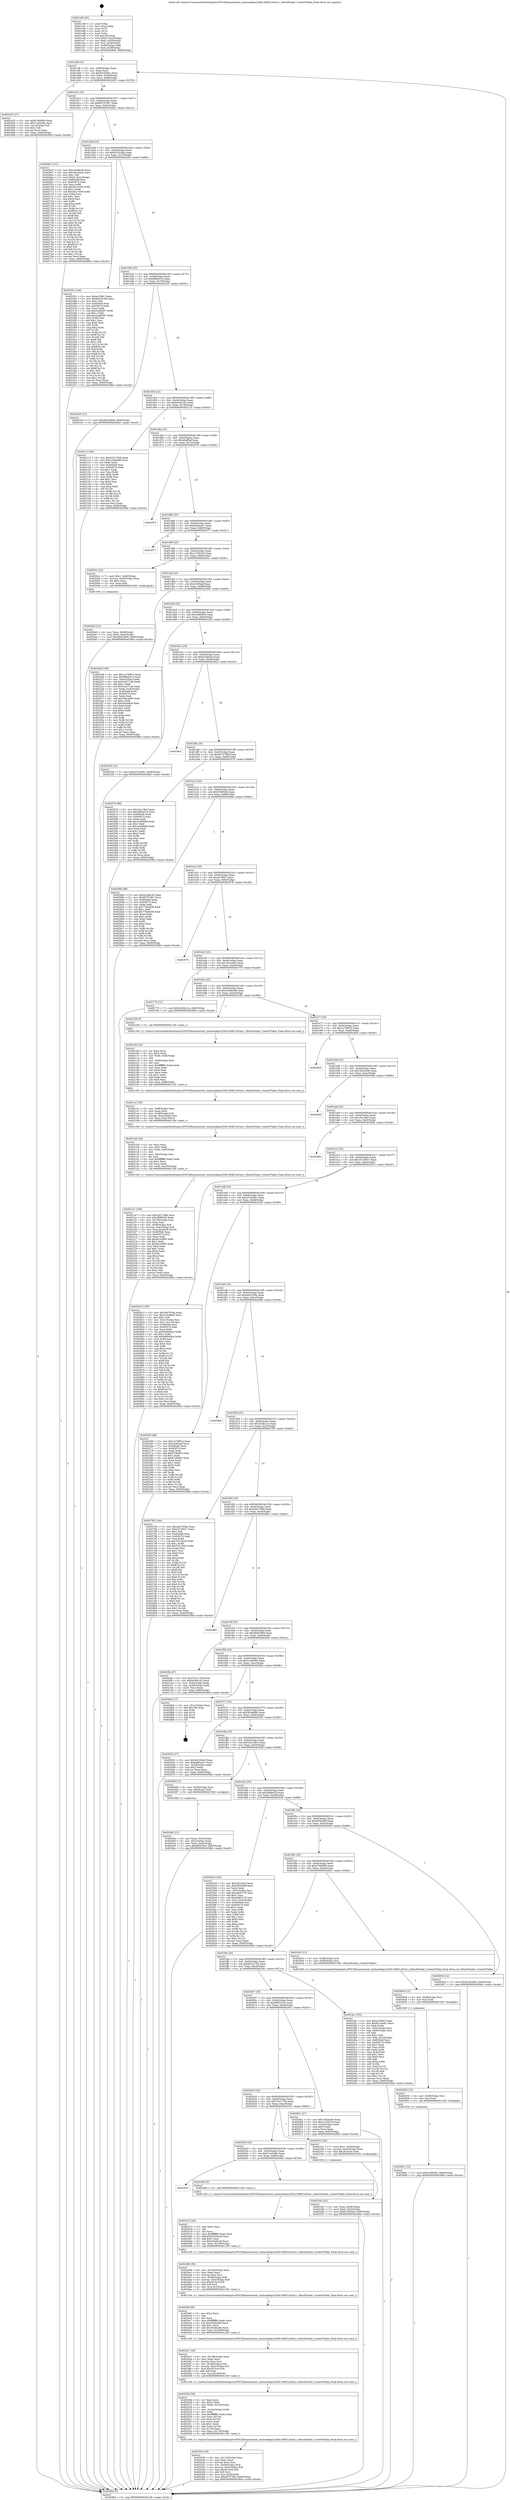 digraph "0x401cd0" {
  label = "0x401cd0 (/mnt/c/Users/mathe/Desktop/tcc/POCII/binaries/extr_hashcatdepsLZMA-SDKCLzFind.c_MatchFinder_CreateVTable_Final-ollvm.out::main(0))"
  labelloc = "t"
  node[shape=record]

  Entry [label="",width=0.3,height=0.3,shape=circle,fillcolor=black,style=filled]
  "0x401cfb" [label="{
     0x401cfb [23]\l
     | [instrs]\l
     &nbsp;&nbsp;0x401cfb \<+3\>: mov -0x60(%rbp),%eax\l
     &nbsp;&nbsp;0x401cfe \<+2\>: mov %eax,%ecx\l
     &nbsp;&nbsp;0x401d00 \<+6\>: sub $0x82c30ab1,%ecx\l
     &nbsp;&nbsp;0x401d06 \<+3\>: mov %eax,-0x64(%rbp)\l
     &nbsp;&nbsp;0x401d09 \<+3\>: mov %ecx,-0x68(%rbp)\l
     &nbsp;&nbsp;0x401d0c \<+6\>: je 0000000000402453 \<main+0x783\>\l
  }"]
  "0x402453" [label="{
     0x402453 [27]\l
     | [instrs]\l
     &nbsp;&nbsp;0x402453 \<+5\>: mov $0x67b0f909,%eax\l
     &nbsp;&nbsp;0x402458 \<+5\>: mov $0x7cceb3bb,%ecx\l
     &nbsp;&nbsp;0x40245d \<+3\>: mov -0x1d(%rbp),%dl\l
     &nbsp;&nbsp;0x402460 \<+3\>: test $0x1,%dl\l
     &nbsp;&nbsp;0x402463 \<+3\>: cmovne %ecx,%eax\l
     &nbsp;&nbsp;0x402466 \<+3\>: mov %eax,-0x60(%rbp)\l
     &nbsp;&nbsp;0x402469 \<+5\>: jmp 00000000004029bd \<main+0xced\>\l
  }"]
  "0x401d12" [label="{
     0x401d12 [22]\l
     | [instrs]\l
     &nbsp;&nbsp;0x401d12 \<+5\>: jmp 0000000000401d17 \<main+0x47\>\l
     &nbsp;&nbsp;0x401d17 \<+3\>: mov -0x64(%rbp),%eax\l
     &nbsp;&nbsp;0x401d1a \<+5\>: sub $0x90797db7,%eax\l
     &nbsp;&nbsp;0x401d1f \<+3\>: mov %eax,-0x6c(%rbp)\l
     &nbsp;&nbsp;0x401d22 \<+6\>: je 00000000004026e2 \<main+0xa12\>\l
  }"]
  Exit [label="",width=0.3,height=0.3,shape=circle,fillcolor=black,style=filled,peripheries=2]
  "0x4026e2" [label="{
     0x4026e2 [151]\l
     | [instrs]\l
     &nbsp;&nbsp;0x4026e2 \<+5\>: mov $0xe2cd8c3e,%eax\l
     &nbsp;&nbsp;0x4026e7 \<+5\>: mov $0x18a1da3c,%ecx\l
     &nbsp;&nbsp;0x4026ec \<+2\>: mov $0x1,%dl\l
     &nbsp;&nbsp;0x4026ee \<+7\>: movl $0x0,-0x2c(%rbp)\l
     &nbsp;&nbsp;0x4026f5 \<+7\>: mov 0x4050a8,%esi\l
     &nbsp;&nbsp;0x4026fc \<+7\>: mov 0x405074,%edi\l
     &nbsp;&nbsp;0x402703 \<+3\>: mov %esi,%r8d\l
     &nbsp;&nbsp;0x402706 \<+7\>: add $0x35cc7e59,%r8d\l
     &nbsp;&nbsp;0x40270d \<+4\>: sub $0x1,%r8d\l
     &nbsp;&nbsp;0x402711 \<+7\>: sub $0x35cc7e59,%r8d\l
     &nbsp;&nbsp;0x402718 \<+4\>: imul %r8d,%esi\l
     &nbsp;&nbsp;0x40271c \<+3\>: and $0x1,%esi\l
     &nbsp;&nbsp;0x40271f \<+3\>: cmp $0x0,%esi\l
     &nbsp;&nbsp;0x402722 \<+4\>: sete %r9b\l
     &nbsp;&nbsp;0x402726 \<+3\>: cmp $0xa,%edi\l
     &nbsp;&nbsp;0x402729 \<+4\>: setl %r10b\l
     &nbsp;&nbsp;0x40272d \<+3\>: mov %r9b,%r11b\l
     &nbsp;&nbsp;0x402730 \<+4\>: xor $0xff,%r11b\l
     &nbsp;&nbsp;0x402734 \<+3\>: mov %r10b,%bl\l
     &nbsp;&nbsp;0x402737 \<+3\>: xor $0xff,%bl\l
     &nbsp;&nbsp;0x40273a \<+3\>: xor $0x0,%dl\l
     &nbsp;&nbsp;0x40273d \<+3\>: mov %r11b,%r14b\l
     &nbsp;&nbsp;0x402740 \<+4\>: and $0x0,%r14b\l
     &nbsp;&nbsp;0x402744 \<+3\>: and %dl,%r9b\l
     &nbsp;&nbsp;0x402747 \<+3\>: mov %bl,%r15b\l
     &nbsp;&nbsp;0x40274a \<+4\>: and $0x0,%r15b\l
     &nbsp;&nbsp;0x40274e \<+3\>: and %dl,%r10b\l
     &nbsp;&nbsp;0x402751 \<+3\>: or %r9b,%r14b\l
     &nbsp;&nbsp;0x402754 \<+3\>: or %r10b,%r15b\l
     &nbsp;&nbsp;0x402757 \<+3\>: xor %r15b,%r14b\l
     &nbsp;&nbsp;0x40275a \<+3\>: or %bl,%r11b\l
     &nbsp;&nbsp;0x40275d \<+4\>: xor $0xff,%r11b\l
     &nbsp;&nbsp;0x402761 \<+3\>: or $0x0,%dl\l
     &nbsp;&nbsp;0x402764 \<+3\>: and %dl,%r11b\l
     &nbsp;&nbsp;0x402767 \<+3\>: or %r11b,%r14b\l
     &nbsp;&nbsp;0x40276a \<+4\>: test $0x1,%r14b\l
     &nbsp;&nbsp;0x40276e \<+3\>: cmovne %ecx,%eax\l
     &nbsp;&nbsp;0x402771 \<+3\>: mov %eax,-0x60(%rbp)\l
     &nbsp;&nbsp;0x402774 \<+5\>: jmp 00000000004029bd \<main+0xced\>\l
  }"]
  "0x401d28" [label="{
     0x401d28 [22]\l
     | [instrs]\l
     &nbsp;&nbsp;0x401d28 \<+5\>: jmp 0000000000401d2d \<main+0x5d\>\l
     &nbsp;&nbsp;0x401d2d \<+3\>: mov -0x64(%rbp),%eax\l
     &nbsp;&nbsp;0x401d30 \<+5\>: sub $0x915f19d4,%eax\l
     &nbsp;&nbsp;0x401d35 \<+3\>: mov %eax,-0x70(%rbp)\l
     &nbsp;&nbsp;0x401d38 \<+6\>: je 000000000040235c \<main+0x68c\>\l
  }"]
  "0x402661" [label="{
     0x402661 [12]\l
     | [instrs]\l
     &nbsp;&nbsp;0x402661 \<+7\>: movl $0xf106926c,-0x60(%rbp)\l
     &nbsp;&nbsp;0x402668 \<+5\>: jmp 00000000004029bd \<main+0xced\>\l
  }"]
  "0x40235c" [label="{
     0x40235c [144]\l
     | [instrs]\l
     &nbsp;&nbsp;0x40235c \<+5\>: mov $0xaa76bf1,%eax\l
     &nbsp;&nbsp;0x402361 \<+5\>: mov $0x6a51b7b9,%ecx\l
     &nbsp;&nbsp;0x402366 \<+2\>: mov $0x1,%dl\l
     &nbsp;&nbsp;0x402368 \<+7\>: mov 0x4050a8,%esi\l
     &nbsp;&nbsp;0x40236f \<+7\>: mov 0x405074,%edi\l
     &nbsp;&nbsp;0x402376 \<+3\>: mov %esi,%r8d\l
     &nbsp;&nbsp;0x402379 \<+7\>: sub $0x32a845f7,%r8d\l
     &nbsp;&nbsp;0x402380 \<+4\>: sub $0x1,%r8d\l
     &nbsp;&nbsp;0x402384 \<+7\>: add $0x32a845f7,%r8d\l
     &nbsp;&nbsp;0x40238b \<+4\>: imul %r8d,%esi\l
     &nbsp;&nbsp;0x40238f \<+3\>: and $0x1,%esi\l
     &nbsp;&nbsp;0x402392 \<+3\>: cmp $0x0,%esi\l
     &nbsp;&nbsp;0x402395 \<+4\>: sete %r9b\l
     &nbsp;&nbsp;0x402399 \<+3\>: cmp $0xa,%edi\l
     &nbsp;&nbsp;0x40239c \<+4\>: setl %r10b\l
     &nbsp;&nbsp;0x4023a0 \<+3\>: mov %r9b,%r11b\l
     &nbsp;&nbsp;0x4023a3 \<+4\>: xor $0xff,%r11b\l
     &nbsp;&nbsp;0x4023a7 \<+3\>: mov %r10b,%bl\l
     &nbsp;&nbsp;0x4023aa \<+3\>: xor $0xff,%bl\l
     &nbsp;&nbsp;0x4023ad \<+3\>: xor $0x1,%dl\l
     &nbsp;&nbsp;0x4023b0 \<+3\>: mov %r11b,%r14b\l
     &nbsp;&nbsp;0x4023b3 \<+4\>: and $0xff,%r14b\l
     &nbsp;&nbsp;0x4023b7 \<+3\>: and %dl,%r9b\l
     &nbsp;&nbsp;0x4023ba \<+3\>: mov %bl,%r15b\l
     &nbsp;&nbsp;0x4023bd \<+4\>: and $0xff,%r15b\l
     &nbsp;&nbsp;0x4023c1 \<+3\>: and %dl,%r10b\l
     &nbsp;&nbsp;0x4023c4 \<+3\>: or %r9b,%r14b\l
     &nbsp;&nbsp;0x4023c7 \<+3\>: or %r10b,%r15b\l
     &nbsp;&nbsp;0x4023ca \<+3\>: xor %r15b,%r14b\l
     &nbsp;&nbsp;0x4023cd \<+3\>: or %bl,%r11b\l
     &nbsp;&nbsp;0x4023d0 \<+4\>: xor $0xff,%r11b\l
     &nbsp;&nbsp;0x4023d4 \<+3\>: or $0x1,%dl\l
     &nbsp;&nbsp;0x4023d7 \<+3\>: and %dl,%r11b\l
     &nbsp;&nbsp;0x4023da \<+3\>: or %r11b,%r14b\l
     &nbsp;&nbsp;0x4023dd \<+4\>: test $0x1,%r14b\l
     &nbsp;&nbsp;0x4023e1 \<+3\>: cmovne %ecx,%eax\l
     &nbsp;&nbsp;0x4023e4 \<+3\>: mov %eax,-0x60(%rbp)\l
     &nbsp;&nbsp;0x4023e7 \<+5\>: jmp 00000000004029bd \<main+0xced\>\l
  }"]
  "0x401d3e" [label="{
     0x401d3e [22]\l
     | [instrs]\l
     &nbsp;&nbsp;0x401d3e \<+5\>: jmp 0000000000401d43 \<main+0x73\>\l
     &nbsp;&nbsp;0x401d43 \<+3\>: mov -0x64(%rbp),%eax\l
     &nbsp;&nbsp;0x401d46 \<+5\>: sub $0x9f9de514,%eax\l
     &nbsp;&nbsp;0x401d4b \<+3\>: mov %eax,-0x74(%rbp)\l
     &nbsp;&nbsp;0x401d4e \<+6\>: je 0000000000402325 \<main+0x655\>\l
  }"]
  "0x402655" [label="{
     0x402655 [12]\l
     | [instrs]\l
     &nbsp;&nbsp;0x402655 \<+4\>: mov -0x58(%rbp),%rsi\l
     &nbsp;&nbsp;0x402659 \<+3\>: mov %rsi,%rdi\l
     &nbsp;&nbsp;0x40265c \<+5\>: call 0000000000401030 \<free@plt\>\l
     | [calls]\l
     &nbsp;&nbsp;0x401030 \{1\} (unknown)\l
  }"]
  "0x402325" [label="{
     0x402325 [12]\l
     | [instrs]\l
     &nbsp;&nbsp;0x402325 \<+7\>: movl $0x48d53906,-0x60(%rbp)\l
     &nbsp;&nbsp;0x40232c \<+5\>: jmp 00000000004029bd \<main+0xced\>\l
  }"]
  "0x401d54" [label="{
     0x401d54 [22]\l
     | [instrs]\l
     &nbsp;&nbsp;0x401d54 \<+5\>: jmp 0000000000401d59 \<main+0x89\>\l
     &nbsp;&nbsp;0x401d59 \<+3\>: mov -0x64(%rbp),%eax\l
     &nbsp;&nbsp;0x401d5c \<+5\>: sub $0xb0cb0142,%eax\l
     &nbsp;&nbsp;0x401d61 \<+3\>: mov %eax,-0x78(%rbp)\l
     &nbsp;&nbsp;0x401d64 \<+6\>: je 0000000000402115 \<main+0x445\>\l
  }"]
  "0x402649" [label="{
     0x402649 [12]\l
     | [instrs]\l
     &nbsp;&nbsp;0x402649 \<+4\>: mov -0x48(%rbp),%rsi\l
     &nbsp;&nbsp;0x40264d \<+3\>: mov %rsi,%rdi\l
     &nbsp;&nbsp;0x402650 \<+5\>: call 0000000000401030 \<free@plt\>\l
     | [calls]\l
     &nbsp;&nbsp;0x401030 \{1\} (unknown)\l
  }"]
  "0x402115" [label="{
     0x402115 [83]\l
     | [instrs]\l
     &nbsp;&nbsp;0x402115 \<+5\>: mov $0x42b719b8,%eax\l
     &nbsp;&nbsp;0x40211a \<+5\>: mov $0x1a3bbe96,%ecx\l
     &nbsp;&nbsp;0x40211f \<+2\>: xor %edx,%edx\l
     &nbsp;&nbsp;0x402121 \<+7\>: mov 0x4050a8,%esi\l
     &nbsp;&nbsp;0x402128 \<+7\>: mov 0x405074,%edi\l
     &nbsp;&nbsp;0x40212f \<+3\>: sub $0x1,%edx\l
     &nbsp;&nbsp;0x402132 \<+3\>: mov %esi,%r8d\l
     &nbsp;&nbsp;0x402135 \<+3\>: add %edx,%r8d\l
     &nbsp;&nbsp;0x402138 \<+4\>: imul %r8d,%esi\l
     &nbsp;&nbsp;0x40213c \<+3\>: and $0x1,%esi\l
     &nbsp;&nbsp;0x40213f \<+3\>: cmp $0x0,%esi\l
     &nbsp;&nbsp;0x402142 \<+4\>: sete %r9b\l
     &nbsp;&nbsp;0x402146 \<+3\>: cmp $0xa,%edi\l
     &nbsp;&nbsp;0x402149 \<+4\>: setl %r10b\l
     &nbsp;&nbsp;0x40214d \<+3\>: mov %r9b,%r11b\l
     &nbsp;&nbsp;0x402150 \<+3\>: and %r10b,%r11b\l
     &nbsp;&nbsp;0x402153 \<+3\>: xor %r10b,%r9b\l
     &nbsp;&nbsp;0x402156 \<+3\>: or %r9b,%r11b\l
     &nbsp;&nbsp;0x402159 \<+4\>: test $0x1,%r11b\l
     &nbsp;&nbsp;0x40215d \<+3\>: cmovne %ecx,%eax\l
     &nbsp;&nbsp;0x402160 \<+3\>: mov %eax,-0x60(%rbp)\l
     &nbsp;&nbsp;0x402163 \<+5\>: jmp 00000000004029bd \<main+0xced\>\l
  }"]
  "0x401d6a" [label="{
     0x401d6a [22]\l
     | [instrs]\l
     &nbsp;&nbsp;0x401d6a \<+5\>: jmp 0000000000401d6f \<main+0x9f\>\l
     &nbsp;&nbsp;0x401d6f \<+3\>: mov -0x64(%rbp),%eax\l
     &nbsp;&nbsp;0x401d72 \<+5\>: sub $0xb6aff5af,%eax\l
     &nbsp;&nbsp;0x401d77 \<+3\>: mov %eax,-0x7c(%rbp)\l
     &nbsp;&nbsp;0x401d7a \<+6\>: je 0000000000402679 \<main+0x9a9\>\l
  }"]
  "0x402545" [label="{
     0x402545 [43]\l
     | [instrs]\l
     &nbsp;&nbsp;0x402545 \<+6\>: mov -0x110(%rbp),%ecx\l
     &nbsp;&nbsp;0x40254b \<+3\>: imul %eax,%ecx\l
     &nbsp;&nbsp;0x40254e \<+3\>: movslq %ecx,%rsi\l
     &nbsp;&nbsp;0x402551 \<+4\>: mov -0x58(%rbp),%rdi\l
     &nbsp;&nbsp;0x402555 \<+4\>: movslq -0x5c(%rbp),%r8\l
     &nbsp;&nbsp;0x402559 \<+4\>: imul $0x28,%r8,%r8\l
     &nbsp;&nbsp;0x40255d \<+3\>: add %r8,%rdi\l
     &nbsp;&nbsp;0x402560 \<+4\>: mov %rsi,0x20(%rdi)\l
     &nbsp;&nbsp;0x402564 \<+7\>: movl $0xe6757f49,-0x60(%rbp)\l
     &nbsp;&nbsp;0x40256b \<+5\>: jmp 00000000004029bd \<main+0xced\>\l
  }"]
  "0x402679" [label="{
     0x402679\l
  }", style=dashed]
  "0x401d80" [label="{
     0x401d80 [22]\l
     | [instrs]\l
     &nbsp;&nbsp;0x401d80 \<+5\>: jmp 0000000000401d85 \<main+0xb5\>\l
     &nbsp;&nbsp;0x401d85 \<+3\>: mov -0x64(%rbp),%eax\l
     &nbsp;&nbsp;0x401d88 \<+5\>: sub $0xbd80a2e7,%eax\l
     &nbsp;&nbsp;0x401d8d \<+3\>: mov %eax,-0x80(%rbp)\l
     &nbsp;&nbsp;0x401d90 \<+6\>: je 0000000000402077 \<main+0x3a7\>\l
  }"]
  "0x40250b" [label="{
     0x40250b [58]\l
     | [instrs]\l
     &nbsp;&nbsp;0x40250b \<+2\>: xor %ecx,%ecx\l
     &nbsp;&nbsp;0x40250d \<+5\>: mov $0x2,%edx\l
     &nbsp;&nbsp;0x402512 \<+6\>: mov %edx,-0x10c(%rbp)\l
     &nbsp;&nbsp;0x402518 \<+1\>: cltd\l
     &nbsp;&nbsp;0x402519 \<+7\>: mov -0x10c(%rbp),%r9d\l
     &nbsp;&nbsp;0x402520 \<+3\>: idiv %r9d\l
     &nbsp;&nbsp;0x402523 \<+6\>: imul $0xfffffffe,%edx,%edx\l
     &nbsp;&nbsp;0x402529 \<+3\>: mov %ecx,%r10d\l
     &nbsp;&nbsp;0x40252c \<+3\>: sub %edx,%r10d\l
     &nbsp;&nbsp;0x40252f \<+2\>: mov %ecx,%edx\l
     &nbsp;&nbsp;0x402531 \<+3\>: sub $0x1,%edx\l
     &nbsp;&nbsp;0x402534 \<+3\>: add %edx,%r10d\l
     &nbsp;&nbsp;0x402537 \<+3\>: sub %r10d,%ecx\l
     &nbsp;&nbsp;0x40253a \<+6\>: mov %ecx,-0x110(%rbp)\l
     &nbsp;&nbsp;0x402540 \<+5\>: call 0000000000401160 \<next_i\>\l
     | [calls]\l
     &nbsp;&nbsp;0x401160 \{1\} (/mnt/c/Users/mathe/Desktop/tcc/POCII/binaries/extr_hashcatdepsLZMA-SDKCLzFind.c_MatchFinder_CreateVTable_Final-ollvm.out::next_i)\l
  }"]
  "0x402077" [label="{
     0x402077\l
  }", style=dashed]
  "0x401d96" [label="{
     0x401d96 [25]\l
     | [instrs]\l
     &nbsp;&nbsp;0x401d96 \<+5\>: jmp 0000000000401d9b \<main+0xcb\>\l
     &nbsp;&nbsp;0x401d9b \<+3\>: mov -0x64(%rbp),%eax\l
     &nbsp;&nbsp;0x401d9e \<+5\>: sub $0xc13391b3,%eax\l
     &nbsp;&nbsp;0x401da3 \<+6\>: mov %eax,-0x84(%rbp)\l
     &nbsp;&nbsp;0x401da9 \<+6\>: je 00000000004020cc \<main+0x3fc\>\l
  }"]
  "0x4024e7" [label="{
     0x4024e7 [36]\l
     | [instrs]\l
     &nbsp;&nbsp;0x4024e7 \<+6\>: mov -0x108(%rbp),%ecx\l
     &nbsp;&nbsp;0x4024ed \<+3\>: imul %eax,%ecx\l
     &nbsp;&nbsp;0x4024f0 \<+3\>: movslq %ecx,%rsi\l
     &nbsp;&nbsp;0x4024f3 \<+4\>: mov -0x58(%rbp),%rdi\l
     &nbsp;&nbsp;0x4024f7 \<+4\>: movslq -0x5c(%rbp),%r8\l
     &nbsp;&nbsp;0x4024fb \<+4\>: imul $0x28,%r8,%r8\l
     &nbsp;&nbsp;0x4024ff \<+3\>: add %r8,%rdi\l
     &nbsp;&nbsp;0x402502 \<+4\>: mov %rsi,0x18(%rdi)\l
     &nbsp;&nbsp;0x402506 \<+5\>: call 0000000000401160 \<next_i\>\l
     | [calls]\l
     &nbsp;&nbsp;0x401160 \{1\} (/mnt/c/Users/mathe/Desktop/tcc/POCII/binaries/extr_hashcatdepsLZMA-SDKCLzFind.c_MatchFinder_CreateVTable_Final-ollvm.out::next_i)\l
  }"]
  "0x4020cc" [label="{
     0x4020cc [23]\l
     | [instrs]\l
     &nbsp;&nbsp;0x4020cc \<+7\>: movl $0x1,-0x40(%rbp)\l
     &nbsp;&nbsp;0x4020d3 \<+4\>: movslq -0x40(%rbp),%rax\l
     &nbsp;&nbsp;0x4020d7 \<+4\>: shl $0x3,%rax\l
     &nbsp;&nbsp;0x4020db \<+3\>: mov %rax,%rdi\l
     &nbsp;&nbsp;0x4020de \<+5\>: call 0000000000401050 \<malloc@plt\>\l
     | [calls]\l
     &nbsp;&nbsp;0x401050 \{1\} (unknown)\l
  }"]
  "0x401daf" [label="{
     0x401daf [25]\l
     | [instrs]\l
     &nbsp;&nbsp;0x401daf \<+5\>: jmp 0000000000401db4 \<main+0xe4\>\l
     &nbsp;&nbsp;0x401db4 \<+3\>: mov -0x64(%rbp),%eax\l
     &nbsp;&nbsp;0x401db7 \<+5\>: sub $0xc34f3aaf,%eax\l
     &nbsp;&nbsp;0x401dbc \<+6\>: mov %eax,-0x88(%rbp)\l
     &nbsp;&nbsp;0x401dc2 \<+6\>: je 00000000004022b8 \<main+0x5e8\>\l
  }"]
  "0x4024bf" [label="{
     0x4024bf [40]\l
     | [instrs]\l
     &nbsp;&nbsp;0x4024bf \<+5\>: mov $0x2,%ecx\l
     &nbsp;&nbsp;0x4024c4 \<+1\>: cltd\l
     &nbsp;&nbsp;0x4024c5 \<+2\>: idiv %ecx\l
     &nbsp;&nbsp;0x4024c7 \<+6\>: imul $0xfffffffe,%edx,%ecx\l
     &nbsp;&nbsp;0x4024cd \<+6\>: sub $0x35a9a28d,%ecx\l
     &nbsp;&nbsp;0x4024d3 \<+3\>: add $0x1,%ecx\l
     &nbsp;&nbsp;0x4024d6 \<+6\>: add $0x35a9a28d,%ecx\l
     &nbsp;&nbsp;0x4024dc \<+6\>: mov %ecx,-0x108(%rbp)\l
     &nbsp;&nbsp;0x4024e2 \<+5\>: call 0000000000401160 \<next_i\>\l
     | [calls]\l
     &nbsp;&nbsp;0x401160 \{1\} (/mnt/c/Users/mathe/Desktop/tcc/POCII/binaries/extr_hashcatdepsLZMA-SDKCLzFind.c_MatchFinder_CreateVTable_Final-ollvm.out::next_i)\l
  }"]
  "0x4022b8" [label="{
     0x4022b8 [109]\l
     | [instrs]\l
     &nbsp;&nbsp;0x4022b8 \<+5\>: mov $0x1a7589c2,%eax\l
     &nbsp;&nbsp;0x4022bd \<+5\>: mov $0x9f9de514,%ecx\l
     &nbsp;&nbsp;0x4022c2 \<+3\>: mov -0x4c(%rbp),%edx\l
     &nbsp;&nbsp;0x4022c5 \<+6\>: add $0x5c4271a6,%edx\l
     &nbsp;&nbsp;0x4022cb \<+3\>: add $0x1,%edx\l
     &nbsp;&nbsp;0x4022ce \<+6\>: sub $0x5c4271a6,%edx\l
     &nbsp;&nbsp;0x4022d4 \<+3\>: mov %edx,-0x4c(%rbp)\l
     &nbsp;&nbsp;0x4022d7 \<+7\>: mov 0x4050a8,%edx\l
     &nbsp;&nbsp;0x4022de \<+7\>: mov 0x405074,%esi\l
     &nbsp;&nbsp;0x4022e5 \<+2\>: mov %edx,%edi\l
     &nbsp;&nbsp;0x4022e7 \<+6\>: add $0x30eca9b9,%edi\l
     &nbsp;&nbsp;0x4022ed \<+3\>: sub $0x1,%edi\l
     &nbsp;&nbsp;0x4022f0 \<+6\>: sub $0x30eca9b9,%edi\l
     &nbsp;&nbsp;0x4022f6 \<+3\>: imul %edi,%edx\l
     &nbsp;&nbsp;0x4022f9 \<+3\>: and $0x1,%edx\l
     &nbsp;&nbsp;0x4022fc \<+3\>: cmp $0x0,%edx\l
     &nbsp;&nbsp;0x4022ff \<+4\>: sete %r8b\l
     &nbsp;&nbsp;0x402303 \<+3\>: cmp $0xa,%esi\l
     &nbsp;&nbsp;0x402306 \<+4\>: setl %r9b\l
     &nbsp;&nbsp;0x40230a \<+3\>: mov %r8b,%r10b\l
     &nbsp;&nbsp;0x40230d \<+3\>: and %r9b,%r10b\l
     &nbsp;&nbsp;0x402310 \<+3\>: xor %r9b,%r8b\l
     &nbsp;&nbsp;0x402313 \<+3\>: or %r8b,%r10b\l
     &nbsp;&nbsp;0x402316 \<+4\>: test $0x1,%r10b\l
     &nbsp;&nbsp;0x40231a \<+3\>: cmovne %ecx,%eax\l
     &nbsp;&nbsp;0x40231d \<+3\>: mov %eax,-0x60(%rbp)\l
     &nbsp;&nbsp;0x402320 \<+5\>: jmp 00000000004029bd \<main+0xced\>\l
  }"]
  "0x401dc8" [label="{
     0x401dc8 [25]\l
     | [instrs]\l
     &nbsp;&nbsp;0x401dc8 \<+5\>: jmp 0000000000401dcd \<main+0xfd\>\l
     &nbsp;&nbsp;0x401dcd \<+3\>: mov -0x64(%rbp),%eax\l
     &nbsp;&nbsp;0x401dd0 \<+5\>: sub $0xc89f0635,%eax\l
     &nbsp;&nbsp;0x401dd5 \<+6\>: mov %eax,-0x8c(%rbp)\l
     &nbsp;&nbsp;0x401ddb \<+6\>: je 0000000000402254 \<main+0x584\>\l
  }"]
  "0x40249b" [label="{
     0x40249b [36]\l
     | [instrs]\l
     &nbsp;&nbsp;0x40249b \<+6\>: mov -0x104(%rbp),%ecx\l
     &nbsp;&nbsp;0x4024a1 \<+3\>: imul %eax,%ecx\l
     &nbsp;&nbsp;0x4024a4 \<+3\>: movslq %ecx,%rsi\l
     &nbsp;&nbsp;0x4024a7 \<+4\>: mov -0x58(%rbp),%rdi\l
     &nbsp;&nbsp;0x4024ab \<+4\>: movslq -0x5c(%rbp),%r8\l
     &nbsp;&nbsp;0x4024af \<+4\>: imul $0x28,%r8,%r8\l
     &nbsp;&nbsp;0x4024b3 \<+3\>: add %r8,%rdi\l
     &nbsp;&nbsp;0x4024b6 \<+4\>: mov %rsi,0x10(%rdi)\l
     &nbsp;&nbsp;0x4024ba \<+5\>: call 0000000000401160 \<next_i\>\l
     | [calls]\l
     &nbsp;&nbsp;0x401160 \{1\} (/mnt/c/Users/mathe/Desktop/tcc/POCII/binaries/extr_hashcatdepsLZMA-SDKCLzFind.c_MatchFinder_CreateVTable_Final-ollvm.out::next_i)\l
  }"]
  "0x402254" [label="{
     0x402254 [12]\l
     | [instrs]\l
     &nbsp;&nbsp;0x402254 \<+7\>: movl $0x257eb381,-0x60(%rbp)\l
     &nbsp;&nbsp;0x40225b \<+5\>: jmp 00000000004029bd \<main+0xced\>\l
  }"]
  "0x401de1" [label="{
     0x401de1 [25]\l
     | [instrs]\l
     &nbsp;&nbsp;0x401de1 \<+5\>: jmp 0000000000401de6 \<main+0x116\>\l
     &nbsp;&nbsp;0x401de6 \<+3\>: mov -0x64(%rbp),%eax\l
     &nbsp;&nbsp;0x401de9 \<+5\>: sub $0xe2cd8c3e,%eax\l
     &nbsp;&nbsp;0x401dee \<+6\>: mov %eax,-0x90(%rbp)\l
     &nbsp;&nbsp;0x401df4 \<+6\>: je 00000000004029a3 \<main+0xcd3\>\l
  }"]
  "0x402473" [label="{
     0x402473 [40]\l
     | [instrs]\l
     &nbsp;&nbsp;0x402473 \<+5\>: mov $0x2,%ecx\l
     &nbsp;&nbsp;0x402478 \<+1\>: cltd\l
     &nbsp;&nbsp;0x402479 \<+2\>: idiv %ecx\l
     &nbsp;&nbsp;0x40247b \<+6\>: imul $0xfffffffe,%edx,%ecx\l
     &nbsp;&nbsp;0x402481 \<+6\>: add $0xd1626ca9,%ecx\l
     &nbsp;&nbsp;0x402487 \<+3\>: add $0x1,%ecx\l
     &nbsp;&nbsp;0x40248a \<+6\>: sub $0xd1626ca9,%ecx\l
     &nbsp;&nbsp;0x402490 \<+6\>: mov %ecx,-0x104(%rbp)\l
     &nbsp;&nbsp;0x402496 \<+5\>: call 0000000000401160 \<next_i\>\l
     | [calls]\l
     &nbsp;&nbsp;0x401160 \{1\} (/mnt/c/Users/mathe/Desktop/tcc/POCII/binaries/extr_hashcatdepsLZMA-SDKCLzFind.c_MatchFinder_CreateVTable_Final-ollvm.out::next_i)\l
  }"]
  "0x4029a3" [label="{
     0x4029a3\l
  }", style=dashed]
  "0x401dfa" [label="{
     0x401dfa [25]\l
     | [instrs]\l
     &nbsp;&nbsp;0x401dfa \<+5\>: jmp 0000000000401dff \<main+0x12f\>\l
     &nbsp;&nbsp;0x401dff \<+3\>: mov -0x64(%rbp),%eax\l
     &nbsp;&nbsp;0x401e02 \<+5\>: sub $0xe6757f49,%eax\l
     &nbsp;&nbsp;0x401e07 \<+6\>: mov %eax,-0x94(%rbp)\l
     &nbsp;&nbsp;0x401e0d \<+6\>: je 0000000000402570 \<main+0x8a0\>\l
  }"]
  "0x402052" [label="{
     0x402052\l
  }", style=dashed]
  "0x402570" [label="{
     0x402570 [88]\l
     | [instrs]\l
     &nbsp;&nbsp;0x402570 \<+5\>: mov $0x1fcc18a3,%eax\l
     &nbsp;&nbsp;0x402575 \<+5\>: mov $0x5fd0e019,%ecx\l
     &nbsp;&nbsp;0x40257a \<+7\>: mov 0x4050a8,%edx\l
     &nbsp;&nbsp;0x402581 \<+7\>: mov 0x405074,%esi\l
     &nbsp;&nbsp;0x402588 \<+2\>: mov %edx,%edi\l
     &nbsp;&nbsp;0x40258a \<+6\>: add $0x1a560e6d,%edi\l
     &nbsp;&nbsp;0x402590 \<+3\>: sub $0x1,%edi\l
     &nbsp;&nbsp;0x402593 \<+6\>: sub $0x1a560e6d,%edi\l
     &nbsp;&nbsp;0x402599 \<+3\>: imul %edi,%edx\l
     &nbsp;&nbsp;0x40259c \<+3\>: and $0x1,%edx\l
     &nbsp;&nbsp;0x40259f \<+3\>: cmp $0x0,%edx\l
     &nbsp;&nbsp;0x4025a2 \<+4\>: sete %r8b\l
     &nbsp;&nbsp;0x4025a6 \<+3\>: cmp $0xa,%esi\l
     &nbsp;&nbsp;0x4025a9 \<+4\>: setl %r9b\l
     &nbsp;&nbsp;0x4025ad \<+3\>: mov %r8b,%r10b\l
     &nbsp;&nbsp;0x4025b0 \<+3\>: and %r9b,%r10b\l
     &nbsp;&nbsp;0x4025b3 \<+3\>: xor %r9b,%r8b\l
     &nbsp;&nbsp;0x4025b6 \<+3\>: or %r8b,%r10b\l
     &nbsp;&nbsp;0x4025b9 \<+4\>: test $0x1,%r10b\l
     &nbsp;&nbsp;0x4025bd \<+3\>: cmovne %ecx,%eax\l
     &nbsp;&nbsp;0x4025c0 \<+3\>: mov %eax,-0x60(%rbp)\l
     &nbsp;&nbsp;0x4025c3 \<+5\>: jmp 00000000004029bd \<main+0xced\>\l
  }"]
  "0x401e13" [label="{
     0x401e13 [25]\l
     | [instrs]\l
     &nbsp;&nbsp;0x401e13 \<+5\>: jmp 0000000000401e18 \<main+0x148\>\l
     &nbsp;&nbsp;0x401e18 \<+3\>: mov -0x64(%rbp),%eax\l
     &nbsp;&nbsp;0x401e1b \<+5\>: sub $0xf106926c,%eax\l
     &nbsp;&nbsp;0x401e20 \<+6\>: mov %eax,-0x98(%rbp)\l
     &nbsp;&nbsp;0x401e26 \<+6\>: je 000000000040268a \<main+0x9ba\>\l
  }"]
  "0x40246e" [label="{
     0x40246e [5]\l
     | [instrs]\l
     &nbsp;&nbsp;0x40246e \<+5\>: call 0000000000401160 \<next_i\>\l
     | [calls]\l
     &nbsp;&nbsp;0x401160 \{1\} (/mnt/c/Users/mathe/Desktop/tcc/POCII/binaries/extr_hashcatdepsLZMA-SDKCLzFind.c_MatchFinder_CreateVTable_Final-ollvm.out::next_i)\l
  }"]
  "0x40268a" [label="{
     0x40268a [88]\l
     | [instrs]\l
     &nbsp;&nbsp;0x40268a \<+5\>: mov $0xe2cd8c3e,%eax\l
     &nbsp;&nbsp;0x40268f \<+5\>: mov $0x90797db7,%ecx\l
     &nbsp;&nbsp;0x402694 \<+7\>: mov 0x4050a8,%edx\l
     &nbsp;&nbsp;0x40269b \<+7\>: mov 0x405074,%esi\l
     &nbsp;&nbsp;0x4026a2 \<+2\>: mov %edx,%edi\l
     &nbsp;&nbsp;0x4026a4 \<+6\>: sub $0x778a0e08,%edi\l
     &nbsp;&nbsp;0x4026aa \<+3\>: sub $0x1,%edi\l
     &nbsp;&nbsp;0x4026ad \<+6\>: add $0x778a0e08,%edi\l
     &nbsp;&nbsp;0x4026b3 \<+3\>: imul %edi,%edx\l
     &nbsp;&nbsp;0x4026b6 \<+3\>: and $0x1,%edx\l
     &nbsp;&nbsp;0x4026b9 \<+3\>: cmp $0x0,%edx\l
     &nbsp;&nbsp;0x4026bc \<+4\>: sete %r8b\l
     &nbsp;&nbsp;0x4026c0 \<+3\>: cmp $0xa,%esi\l
     &nbsp;&nbsp;0x4026c3 \<+4\>: setl %r9b\l
     &nbsp;&nbsp;0x4026c7 \<+3\>: mov %r8b,%r10b\l
     &nbsp;&nbsp;0x4026ca \<+3\>: and %r9b,%r10b\l
     &nbsp;&nbsp;0x4026cd \<+3\>: xor %r9b,%r8b\l
     &nbsp;&nbsp;0x4026d0 \<+3\>: or %r8b,%r10b\l
     &nbsp;&nbsp;0x4026d3 \<+4\>: test $0x1,%r10b\l
     &nbsp;&nbsp;0x4026d7 \<+3\>: cmovne %ecx,%eax\l
     &nbsp;&nbsp;0x4026da \<+3\>: mov %eax,-0x60(%rbp)\l
     &nbsp;&nbsp;0x4026dd \<+5\>: jmp 00000000004029bd \<main+0xced\>\l
  }"]
  "0x401e2c" [label="{
     0x401e2c [25]\l
     | [instrs]\l
     &nbsp;&nbsp;0x401e2c \<+5\>: jmp 0000000000401e31 \<main+0x161\>\l
     &nbsp;&nbsp;0x401e31 \<+3\>: mov -0x64(%rbp),%eax\l
     &nbsp;&nbsp;0x401e34 \<+5\>: sub $0xaa76bf1,%eax\l
     &nbsp;&nbsp;0x401e39 \<+6\>: mov %eax,-0x9c(%rbp)\l
     &nbsp;&nbsp;0x401e3f \<+6\>: je 0000000000402978 \<main+0xca8\>\l
  }"]
  "0x402345" [label="{
     0x402345 [23]\l
     | [instrs]\l
     &nbsp;&nbsp;0x402345 \<+4\>: mov %rax,-0x58(%rbp)\l
     &nbsp;&nbsp;0x402349 \<+7\>: movl $0x0,-0x5c(%rbp)\l
     &nbsp;&nbsp;0x402350 \<+7\>: movl $0x915f19d4,-0x60(%rbp)\l
     &nbsp;&nbsp;0x402357 \<+5\>: jmp 00000000004029bd \<main+0xced\>\l
  }"]
  "0x402978" [label="{
     0x402978\l
  }", style=dashed]
  "0x401e45" [label="{
     0x401e45 [25]\l
     | [instrs]\l
     &nbsp;&nbsp;0x401e45 \<+5\>: jmp 0000000000401e4a \<main+0x17a\>\l
     &nbsp;&nbsp;0x401e4a \<+3\>: mov -0x64(%rbp),%eax\l
     &nbsp;&nbsp;0x401e4d \<+5\>: sub $0x18a1da3c,%eax\l
     &nbsp;&nbsp;0x401e52 \<+6\>: mov %eax,-0xa0(%rbp)\l
     &nbsp;&nbsp;0x401e58 \<+6\>: je 0000000000402779 \<main+0xaa9\>\l
  }"]
  "0x402039" [label="{
     0x402039 [25]\l
     | [instrs]\l
     &nbsp;&nbsp;0x402039 \<+5\>: jmp 000000000040203e \<main+0x36e\>\l
     &nbsp;&nbsp;0x40203e \<+3\>: mov -0x64(%rbp),%eax\l
     &nbsp;&nbsp;0x402041 \<+5\>: sub $0x7cceb3bb,%eax\l
     &nbsp;&nbsp;0x402046 \<+6\>: mov %eax,-0xf0(%rbp)\l
     &nbsp;&nbsp;0x40204c \<+6\>: je 000000000040246e \<main+0x79e\>\l
  }"]
  "0x402779" [label="{
     0x402779 [12]\l
     | [instrs]\l
     &nbsp;&nbsp;0x402779 \<+7\>: movl $0x2d28cc1a,-0x60(%rbp)\l
     &nbsp;&nbsp;0x402780 \<+5\>: jmp 00000000004029bd \<main+0xced\>\l
  }"]
  "0x401e5e" [label="{
     0x401e5e [25]\l
     | [instrs]\l
     &nbsp;&nbsp;0x401e5e \<+5\>: jmp 0000000000401e63 \<main+0x193\>\l
     &nbsp;&nbsp;0x401e63 \<+3\>: mov -0x64(%rbp),%eax\l
     &nbsp;&nbsp;0x401e66 \<+5\>: sub $0x1a3bbe96,%eax\l
     &nbsp;&nbsp;0x401e6b \<+6\>: mov %eax,-0xa4(%rbp)\l
     &nbsp;&nbsp;0x401e71 \<+6\>: je 0000000000402168 \<main+0x498\>\l
  }"]
  "0x402331" [label="{
     0x402331 [20]\l
     | [instrs]\l
     &nbsp;&nbsp;0x402331 \<+7\>: movl $0x1,-0x50(%rbp)\l
     &nbsp;&nbsp;0x402338 \<+4\>: movslq -0x50(%rbp),%rax\l
     &nbsp;&nbsp;0x40233c \<+4\>: imul $0x28,%rax,%rdi\l
     &nbsp;&nbsp;0x402340 \<+5\>: call 0000000000401050 \<malloc@plt\>\l
     | [calls]\l
     &nbsp;&nbsp;0x401050 \{1\} (unknown)\l
  }"]
  "0x402168" [label="{
     0x402168 [5]\l
     | [instrs]\l
     &nbsp;&nbsp;0x402168 \<+5\>: call 0000000000401160 \<next_i\>\l
     | [calls]\l
     &nbsp;&nbsp;0x401160 \{1\} (/mnt/c/Users/mathe/Desktop/tcc/POCII/binaries/extr_hashcatdepsLZMA-SDKCLzFind.c_MatchFinder_CreateVTable_Final-ollvm.out::next_i)\l
  }"]
  "0x401e77" [label="{
     0x401e77 [25]\l
     | [instrs]\l
     &nbsp;&nbsp;0x401e77 \<+5\>: jmp 0000000000401e7c \<main+0x1ac\>\l
     &nbsp;&nbsp;0x401e7c \<+3\>: mov -0x64(%rbp),%eax\l
     &nbsp;&nbsp;0x401e7f \<+5\>: sub $0x1a7589c2,%eax\l
     &nbsp;&nbsp;0x401e84 \<+6\>: mov %eax,-0xa8(%rbp)\l
     &nbsp;&nbsp;0x401e8a \<+6\>: je 0000000000402959 \<main+0xc89\>\l
  }"]
  "0x4021e7" [label="{
     0x4021e7 [109]\l
     | [instrs]\l
     &nbsp;&nbsp;0x4021e7 \<+5\>: mov $0x42b719b8,%ecx\l
     &nbsp;&nbsp;0x4021ec \<+5\>: mov $0xc89f0635,%edx\l
     &nbsp;&nbsp;0x4021f1 \<+6\>: mov -0x100(%rbp),%esi\l
     &nbsp;&nbsp;0x4021f7 \<+3\>: imul %eax,%esi\l
     &nbsp;&nbsp;0x4021fa \<+4\>: mov -0x48(%rbp),%r8\l
     &nbsp;&nbsp;0x4021fe \<+4\>: movslq -0x4c(%rbp),%r9\l
     &nbsp;&nbsp;0x402202 \<+5\>: mov %esi,0x4(%r8,%r9,8)\l
     &nbsp;&nbsp;0x402207 \<+7\>: mov 0x4050a8,%eax\l
     &nbsp;&nbsp;0x40220e \<+7\>: mov 0x405074,%esi\l
     &nbsp;&nbsp;0x402215 \<+2\>: mov %eax,%edi\l
     &nbsp;&nbsp;0x402217 \<+6\>: add $0xd41b4f95,%edi\l
     &nbsp;&nbsp;0x40221d \<+3\>: sub $0x1,%edi\l
     &nbsp;&nbsp;0x402220 \<+6\>: sub $0xd41b4f95,%edi\l
     &nbsp;&nbsp;0x402226 \<+3\>: imul %edi,%eax\l
     &nbsp;&nbsp;0x402229 \<+3\>: and $0x1,%eax\l
     &nbsp;&nbsp;0x40222c \<+3\>: cmp $0x0,%eax\l
     &nbsp;&nbsp;0x40222f \<+4\>: sete %r10b\l
     &nbsp;&nbsp;0x402233 \<+3\>: cmp $0xa,%esi\l
     &nbsp;&nbsp;0x402236 \<+4\>: setl %r11b\l
     &nbsp;&nbsp;0x40223a \<+3\>: mov %r10b,%bl\l
     &nbsp;&nbsp;0x40223d \<+3\>: and %r11b,%bl\l
     &nbsp;&nbsp;0x402240 \<+3\>: xor %r11b,%r10b\l
     &nbsp;&nbsp;0x402243 \<+3\>: or %r10b,%bl\l
     &nbsp;&nbsp;0x402246 \<+3\>: test $0x1,%bl\l
     &nbsp;&nbsp;0x402249 \<+3\>: cmovne %edx,%ecx\l
     &nbsp;&nbsp;0x40224c \<+3\>: mov %ecx,-0x60(%rbp)\l
     &nbsp;&nbsp;0x40224f \<+5\>: jmp 00000000004029bd \<main+0xced\>\l
  }"]
  "0x402959" [label="{
     0x402959\l
  }", style=dashed]
  "0x401e90" [label="{
     0x401e90 [25]\l
     | [instrs]\l
     &nbsp;&nbsp;0x401e90 \<+5\>: jmp 0000000000401e95 \<main+0x1c5\>\l
     &nbsp;&nbsp;0x401e95 \<+3\>: mov -0x64(%rbp),%eax\l
     &nbsp;&nbsp;0x401e98 \<+5\>: sub $0x1d43e4d6,%eax\l
     &nbsp;&nbsp;0x401e9d \<+6\>: mov %eax,-0xac(%rbp)\l
     &nbsp;&nbsp;0x401ea3 \<+6\>: je 000000000040266d \<main+0x99d\>\l
  }"]
  "0x4021bb" [label="{
     0x4021bb [44]\l
     | [instrs]\l
     &nbsp;&nbsp;0x4021bb \<+2\>: xor %ecx,%ecx\l
     &nbsp;&nbsp;0x4021bd \<+5\>: mov $0x2,%edx\l
     &nbsp;&nbsp;0x4021c2 \<+6\>: mov %edx,-0xfc(%rbp)\l
     &nbsp;&nbsp;0x4021c8 \<+1\>: cltd\l
     &nbsp;&nbsp;0x4021c9 \<+6\>: mov -0xfc(%rbp),%esi\l
     &nbsp;&nbsp;0x4021cf \<+2\>: idiv %esi\l
     &nbsp;&nbsp;0x4021d1 \<+6\>: imul $0xfffffffe,%edx,%edx\l
     &nbsp;&nbsp;0x4021d7 \<+3\>: sub $0x1,%ecx\l
     &nbsp;&nbsp;0x4021da \<+2\>: sub %ecx,%edx\l
     &nbsp;&nbsp;0x4021dc \<+6\>: mov %edx,-0x100(%rbp)\l
     &nbsp;&nbsp;0x4021e2 \<+5\>: call 0000000000401160 \<next_i\>\l
     | [calls]\l
     &nbsp;&nbsp;0x401160 \{1\} (/mnt/c/Users/mathe/Desktop/tcc/POCII/binaries/extr_hashcatdepsLZMA-SDKCLzFind.c_MatchFinder_CreateVTable_Final-ollvm.out::next_i)\l
  }"]
  "0x40266d" [label="{
     0x40266d\l
  }", style=dashed]
  "0x401ea9" [label="{
     0x401ea9 [25]\l
     | [instrs]\l
     &nbsp;&nbsp;0x401ea9 \<+5\>: jmp 0000000000401eae \<main+0x1de\>\l
     &nbsp;&nbsp;0x401eae \<+3\>: mov -0x64(%rbp),%eax\l
     &nbsp;&nbsp;0x401eb1 \<+5\>: sub $0x1fcc18a3,%eax\l
     &nbsp;&nbsp;0x401eb6 \<+6\>: mov %eax,-0xb0(%rbp)\l
     &nbsp;&nbsp;0x401ebc \<+6\>: je 0000000000402984 \<main+0xcb4\>\l
  }"]
  "0x4021a1" [label="{
     0x4021a1 [26]\l
     | [instrs]\l
     &nbsp;&nbsp;0x4021a1 \<+6\>: mov -0xf8(%rbp),%ecx\l
     &nbsp;&nbsp;0x4021a7 \<+3\>: imul %eax,%ecx\l
     &nbsp;&nbsp;0x4021aa \<+4\>: mov -0x48(%rbp),%r8\l
     &nbsp;&nbsp;0x4021ae \<+4\>: movslq -0x4c(%rbp),%r9\l
     &nbsp;&nbsp;0x4021b2 \<+4\>: mov %ecx,(%r8,%r9,8)\l
     &nbsp;&nbsp;0x4021b6 \<+5\>: call 0000000000401160 \<next_i\>\l
     | [calls]\l
     &nbsp;&nbsp;0x401160 \{1\} (/mnt/c/Users/mathe/Desktop/tcc/POCII/binaries/extr_hashcatdepsLZMA-SDKCLzFind.c_MatchFinder_CreateVTable_Final-ollvm.out::next_i)\l
  }"]
  "0x402984" [label="{
     0x402984\l
  }", style=dashed]
  "0x401ec2" [label="{
     0x401ec2 [25]\l
     | [instrs]\l
     &nbsp;&nbsp;0x401ec2 \<+5\>: jmp 0000000000401ec7 \<main+0x1f7\>\l
     &nbsp;&nbsp;0x401ec7 \<+3\>: mov -0x64(%rbp),%eax\l
     &nbsp;&nbsp;0x401eca \<+5\>: sub $0x24728d17,%eax\l
     &nbsp;&nbsp;0x401ecf \<+6\>: mov %eax,-0xb4(%rbp)\l
     &nbsp;&nbsp;0x401ed5 \<+6\>: je 0000000000402815 \<main+0xb45\>\l
  }"]
  "0x40216d" [label="{
     0x40216d [52]\l
     | [instrs]\l
     &nbsp;&nbsp;0x40216d \<+2\>: xor %ecx,%ecx\l
     &nbsp;&nbsp;0x40216f \<+5\>: mov $0x2,%edx\l
     &nbsp;&nbsp;0x402174 \<+6\>: mov %edx,-0xf4(%rbp)\l
     &nbsp;&nbsp;0x40217a \<+1\>: cltd\l
     &nbsp;&nbsp;0x40217b \<+6\>: mov -0xf4(%rbp),%esi\l
     &nbsp;&nbsp;0x402181 \<+2\>: idiv %esi\l
     &nbsp;&nbsp;0x402183 \<+6\>: imul $0xfffffffe,%edx,%edx\l
     &nbsp;&nbsp;0x402189 \<+2\>: mov %ecx,%edi\l
     &nbsp;&nbsp;0x40218b \<+2\>: sub %edx,%edi\l
     &nbsp;&nbsp;0x40218d \<+2\>: mov %ecx,%edx\l
     &nbsp;&nbsp;0x40218f \<+3\>: sub $0x1,%edx\l
     &nbsp;&nbsp;0x402192 \<+2\>: add %edx,%edi\l
     &nbsp;&nbsp;0x402194 \<+2\>: sub %edi,%ecx\l
     &nbsp;&nbsp;0x402196 \<+6\>: mov %ecx,-0xf8(%rbp)\l
     &nbsp;&nbsp;0x40219c \<+5\>: call 0000000000401160 \<next_i\>\l
     | [calls]\l
     &nbsp;&nbsp;0x401160 \{1\} (/mnt/c/Users/mathe/Desktop/tcc/POCII/binaries/extr_hashcatdepsLZMA-SDKCLzFind.c_MatchFinder_CreateVTable_Final-ollvm.out::next_i)\l
  }"]
  "0x402815" [label="{
     0x402815 [150]\l
     | [instrs]\l
     &nbsp;&nbsp;0x402815 \<+5\>: mov $0x26d7639a,%eax\l
     &nbsp;&nbsp;0x40281a \<+5\>: mov $0x51dc8b93,%ecx\l
     &nbsp;&nbsp;0x40281f \<+2\>: mov $0x1,%dl\l
     &nbsp;&nbsp;0x402821 \<+3\>: mov -0x2c(%rbp),%esi\l
     &nbsp;&nbsp;0x402824 \<+3\>: mov %esi,-0x1c(%rbp)\l
     &nbsp;&nbsp;0x402827 \<+7\>: mov 0x4050a8,%esi\l
     &nbsp;&nbsp;0x40282e \<+7\>: mov 0x405074,%edi\l
     &nbsp;&nbsp;0x402835 \<+3\>: mov %esi,%r8d\l
     &nbsp;&nbsp;0x402838 \<+7\>: sub $0x94000dce,%r8d\l
     &nbsp;&nbsp;0x40283f \<+4\>: sub $0x1,%r8d\l
     &nbsp;&nbsp;0x402843 \<+7\>: add $0x94000dce,%r8d\l
     &nbsp;&nbsp;0x40284a \<+4\>: imul %r8d,%esi\l
     &nbsp;&nbsp;0x40284e \<+3\>: and $0x1,%esi\l
     &nbsp;&nbsp;0x402851 \<+3\>: cmp $0x0,%esi\l
     &nbsp;&nbsp;0x402854 \<+4\>: sete %r9b\l
     &nbsp;&nbsp;0x402858 \<+3\>: cmp $0xa,%edi\l
     &nbsp;&nbsp;0x40285b \<+4\>: setl %r10b\l
     &nbsp;&nbsp;0x40285f \<+3\>: mov %r9b,%r11b\l
     &nbsp;&nbsp;0x402862 \<+4\>: xor $0xff,%r11b\l
     &nbsp;&nbsp;0x402866 \<+3\>: mov %r10b,%bl\l
     &nbsp;&nbsp;0x402869 \<+3\>: xor $0xff,%bl\l
     &nbsp;&nbsp;0x40286c \<+3\>: xor $0x0,%dl\l
     &nbsp;&nbsp;0x40286f \<+3\>: mov %r11b,%r14b\l
     &nbsp;&nbsp;0x402872 \<+4\>: and $0x0,%r14b\l
     &nbsp;&nbsp;0x402876 \<+3\>: and %dl,%r9b\l
     &nbsp;&nbsp;0x402879 \<+3\>: mov %bl,%r15b\l
     &nbsp;&nbsp;0x40287c \<+4\>: and $0x0,%r15b\l
     &nbsp;&nbsp;0x402880 \<+3\>: and %dl,%r10b\l
     &nbsp;&nbsp;0x402883 \<+3\>: or %r9b,%r14b\l
     &nbsp;&nbsp;0x402886 \<+3\>: or %r10b,%r15b\l
     &nbsp;&nbsp;0x402889 \<+3\>: xor %r15b,%r14b\l
     &nbsp;&nbsp;0x40288c \<+3\>: or %bl,%r11b\l
     &nbsp;&nbsp;0x40288f \<+4\>: xor $0xff,%r11b\l
     &nbsp;&nbsp;0x402893 \<+3\>: or $0x0,%dl\l
     &nbsp;&nbsp;0x402896 \<+3\>: and %dl,%r11b\l
     &nbsp;&nbsp;0x402899 \<+3\>: or %r11b,%r14b\l
     &nbsp;&nbsp;0x40289c \<+4\>: test $0x1,%r14b\l
     &nbsp;&nbsp;0x4028a0 \<+3\>: cmovne %ecx,%eax\l
     &nbsp;&nbsp;0x4028a3 \<+3\>: mov %eax,-0x60(%rbp)\l
     &nbsp;&nbsp;0x4028a6 \<+5\>: jmp 00000000004029bd \<main+0xced\>\l
  }"]
  "0x401edb" [label="{
     0x401edb [25]\l
     | [instrs]\l
     &nbsp;&nbsp;0x401edb \<+5\>: jmp 0000000000401ee0 \<main+0x210\>\l
     &nbsp;&nbsp;0x401ee0 \<+3\>: mov -0x64(%rbp),%eax\l
     &nbsp;&nbsp;0x401ee3 \<+5\>: sub $0x257eb381,%eax\l
     &nbsp;&nbsp;0x401ee8 \<+6\>: mov %eax,-0xb8(%rbp)\l
     &nbsp;&nbsp;0x401eee \<+6\>: je 0000000000402260 \<main+0x590\>\l
  }"]
  "0x4020e3" [label="{
     0x4020e3 [23]\l
     | [instrs]\l
     &nbsp;&nbsp;0x4020e3 \<+4\>: mov %rax,-0x48(%rbp)\l
     &nbsp;&nbsp;0x4020e7 \<+7\>: movl $0x0,-0x4c(%rbp)\l
     &nbsp;&nbsp;0x4020ee \<+7\>: movl $0x48d53906,-0x60(%rbp)\l
     &nbsp;&nbsp;0x4020f5 \<+5\>: jmp 00000000004029bd \<main+0xced\>\l
  }"]
  "0x402260" [label="{
     0x402260 [88]\l
     | [instrs]\l
     &nbsp;&nbsp;0x402260 \<+5\>: mov $0x1a7589c2,%eax\l
     &nbsp;&nbsp;0x402265 \<+5\>: mov $0xc34f3aaf,%ecx\l
     &nbsp;&nbsp;0x40226a \<+7\>: mov 0x4050a8,%edx\l
     &nbsp;&nbsp;0x402271 \<+7\>: mov 0x405074,%esi\l
     &nbsp;&nbsp;0x402278 \<+2\>: mov %edx,%edi\l
     &nbsp;&nbsp;0x40227a \<+6\>: add $0x673fe902,%edi\l
     &nbsp;&nbsp;0x402280 \<+3\>: sub $0x1,%edi\l
     &nbsp;&nbsp;0x402283 \<+6\>: sub $0x673fe902,%edi\l
     &nbsp;&nbsp;0x402289 \<+3\>: imul %edi,%edx\l
     &nbsp;&nbsp;0x40228c \<+3\>: and $0x1,%edx\l
     &nbsp;&nbsp;0x40228f \<+3\>: cmp $0x0,%edx\l
     &nbsp;&nbsp;0x402292 \<+4\>: sete %r8b\l
     &nbsp;&nbsp;0x402296 \<+3\>: cmp $0xa,%esi\l
     &nbsp;&nbsp;0x402299 \<+4\>: setl %r9b\l
     &nbsp;&nbsp;0x40229d \<+3\>: mov %r8b,%r10b\l
     &nbsp;&nbsp;0x4022a0 \<+3\>: and %r9b,%r10b\l
     &nbsp;&nbsp;0x4022a3 \<+3\>: xor %r9b,%r8b\l
     &nbsp;&nbsp;0x4022a6 \<+3\>: or %r8b,%r10b\l
     &nbsp;&nbsp;0x4022a9 \<+4\>: test $0x1,%r10b\l
     &nbsp;&nbsp;0x4022ad \<+3\>: cmovne %ecx,%eax\l
     &nbsp;&nbsp;0x4022b0 \<+3\>: mov %eax,-0x60(%rbp)\l
     &nbsp;&nbsp;0x4022b3 \<+5\>: jmp 00000000004029bd \<main+0xced\>\l
  }"]
  "0x401ef4" [label="{
     0x401ef4 [25]\l
     | [instrs]\l
     &nbsp;&nbsp;0x401ef4 \<+5\>: jmp 0000000000401ef9 \<main+0x229\>\l
     &nbsp;&nbsp;0x401ef9 \<+3\>: mov -0x64(%rbp),%eax\l
     &nbsp;&nbsp;0x401efc \<+5\>: sub $0x26d7639a,%eax\l
     &nbsp;&nbsp;0x401f01 \<+6\>: mov %eax,-0xbc(%rbp)\l
     &nbsp;&nbsp;0x401f07 \<+6\>: je 00000000004029b6 \<main+0xce6\>\l
  }"]
  "0x402020" [label="{
     0x402020 [25]\l
     | [instrs]\l
     &nbsp;&nbsp;0x402020 \<+5\>: jmp 0000000000402025 \<main+0x355\>\l
     &nbsp;&nbsp;0x402025 \<+3\>: mov -0x64(%rbp),%eax\l
     &nbsp;&nbsp;0x402028 \<+5\>: sub $0x7241170d,%eax\l
     &nbsp;&nbsp;0x40202d \<+6\>: mov %eax,-0xec(%rbp)\l
     &nbsp;&nbsp;0x402033 \<+6\>: je 0000000000402331 \<main+0x661\>\l
  }"]
  "0x4029b6" [label="{
     0x4029b6\l
  }", style=dashed]
  "0x401f0d" [label="{
     0x401f0d [25]\l
     | [instrs]\l
     &nbsp;&nbsp;0x401f0d \<+5\>: jmp 0000000000401f12 \<main+0x242\>\l
     &nbsp;&nbsp;0x401f12 \<+3\>: mov -0x64(%rbp),%eax\l
     &nbsp;&nbsp;0x401f15 \<+5\>: sub $0x2d28cc1a,%eax\l
     &nbsp;&nbsp;0x401f1a \<+6\>: mov %eax,-0xc0(%rbp)\l
     &nbsp;&nbsp;0x401f20 \<+6\>: je 0000000000402785 \<main+0xab5\>\l
  }"]
  "0x4020b1" [label="{
     0x4020b1 [27]\l
     | [instrs]\l
     &nbsp;&nbsp;0x4020b1 \<+5\>: mov $0x1d43e4d6,%eax\l
     &nbsp;&nbsp;0x4020b6 \<+5\>: mov $0xc13391b3,%ecx\l
     &nbsp;&nbsp;0x4020bb \<+3\>: mov -0x24(%rbp),%edx\l
     &nbsp;&nbsp;0x4020be \<+3\>: cmp $0x0,%edx\l
     &nbsp;&nbsp;0x4020c1 \<+3\>: cmove %ecx,%eax\l
     &nbsp;&nbsp;0x4020c4 \<+3\>: mov %eax,-0x60(%rbp)\l
     &nbsp;&nbsp;0x4020c7 \<+5\>: jmp 00000000004029bd \<main+0xced\>\l
  }"]
  "0x402785" [label="{
     0x402785 [144]\l
     | [instrs]\l
     &nbsp;&nbsp;0x402785 \<+5\>: mov $0x26d7639a,%eax\l
     &nbsp;&nbsp;0x40278a \<+5\>: mov $0x24728d17,%ecx\l
     &nbsp;&nbsp;0x40278f \<+2\>: mov $0x1,%dl\l
     &nbsp;&nbsp;0x402791 \<+7\>: mov 0x4050a8,%esi\l
     &nbsp;&nbsp;0x402798 \<+7\>: mov 0x405074,%edi\l
     &nbsp;&nbsp;0x40279f \<+3\>: mov %esi,%r8d\l
     &nbsp;&nbsp;0x4027a2 \<+7\>: sub $0x7f312b29,%r8d\l
     &nbsp;&nbsp;0x4027a9 \<+4\>: sub $0x1,%r8d\l
     &nbsp;&nbsp;0x4027ad \<+7\>: add $0x7f312b29,%r8d\l
     &nbsp;&nbsp;0x4027b4 \<+4\>: imul %r8d,%esi\l
     &nbsp;&nbsp;0x4027b8 \<+3\>: and $0x1,%esi\l
     &nbsp;&nbsp;0x4027bb \<+3\>: cmp $0x0,%esi\l
     &nbsp;&nbsp;0x4027be \<+4\>: sete %r9b\l
     &nbsp;&nbsp;0x4027c2 \<+3\>: cmp $0xa,%edi\l
     &nbsp;&nbsp;0x4027c5 \<+4\>: setl %r10b\l
     &nbsp;&nbsp;0x4027c9 \<+3\>: mov %r9b,%r11b\l
     &nbsp;&nbsp;0x4027cc \<+4\>: xor $0xff,%r11b\l
     &nbsp;&nbsp;0x4027d0 \<+3\>: mov %r10b,%bl\l
     &nbsp;&nbsp;0x4027d3 \<+3\>: xor $0xff,%bl\l
     &nbsp;&nbsp;0x4027d6 \<+3\>: xor $0x0,%dl\l
     &nbsp;&nbsp;0x4027d9 \<+3\>: mov %r11b,%r14b\l
     &nbsp;&nbsp;0x4027dc \<+4\>: and $0x0,%r14b\l
     &nbsp;&nbsp;0x4027e0 \<+3\>: and %dl,%r9b\l
     &nbsp;&nbsp;0x4027e3 \<+3\>: mov %bl,%r15b\l
     &nbsp;&nbsp;0x4027e6 \<+4\>: and $0x0,%r15b\l
     &nbsp;&nbsp;0x4027ea \<+3\>: and %dl,%r10b\l
     &nbsp;&nbsp;0x4027ed \<+3\>: or %r9b,%r14b\l
     &nbsp;&nbsp;0x4027f0 \<+3\>: or %r10b,%r15b\l
     &nbsp;&nbsp;0x4027f3 \<+3\>: xor %r15b,%r14b\l
     &nbsp;&nbsp;0x4027f6 \<+3\>: or %bl,%r11b\l
     &nbsp;&nbsp;0x4027f9 \<+4\>: xor $0xff,%r11b\l
     &nbsp;&nbsp;0x4027fd \<+3\>: or $0x0,%dl\l
     &nbsp;&nbsp;0x402800 \<+3\>: and %dl,%r11b\l
     &nbsp;&nbsp;0x402803 \<+3\>: or %r11b,%r14b\l
     &nbsp;&nbsp;0x402806 \<+4\>: test $0x1,%r14b\l
     &nbsp;&nbsp;0x40280a \<+3\>: cmovne %ecx,%eax\l
     &nbsp;&nbsp;0x40280d \<+3\>: mov %eax,-0x60(%rbp)\l
     &nbsp;&nbsp;0x402810 \<+5\>: jmp 00000000004029bd \<main+0xced\>\l
  }"]
  "0x401f26" [label="{
     0x401f26 [25]\l
     | [instrs]\l
     &nbsp;&nbsp;0x401f26 \<+5\>: jmp 0000000000401f2b \<main+0x25b\>\l
     &nbsp;&nbsp;0x401f2b \<+3\>: mov -0x64(%rbp),%eax\l
     &nbsp;&nbsp;0x401f2e \<+5\>: sub $0x42b719b8,%eax\l
     &nbsp;&nbsp;0x401f33 \<+6\>: mov %eax,-0xc4(%rbp)\l
     &nbsp;&nbsp;0x401f39 \<+6\>: je 00000000004028bc \<main+0xbec\>\l
  }"]
  "0x402007" [label="{
     0x402007 [25]\l
     | [instrs]\l
     &nbsp;&nbsp;0x402007 \<+5\>: jmp 000000000040200c \<main+0x33c\>\l
     &nbsp;&nbsp;0x40200c \<+3\>: mov -0x64(%rbp),%eax\l
     &nbsp;&nbsp;0x40200f \<+5\>: sub $0x6f6533e3,%eax\l
     &nbsp;&nbsp;0x402014 \<+6\>: mov %eax,-0xe8(%rbp)\l
     &nbsp;&nbsp;0x40201a \<+6\>: je 00000000004020b1 \<main+0x3e1\>\l
  }"]
  "0x4028bc" [label="{
     0x4028bc\l
  }", style=dashed]
  "0x401f3f" [label="{
     0x401f3f [25]\l
     | [instrs]\l
     &nbsp;&nbsp;0x401f3f \<+5\>: jmp 0000000000401f44 \<main+0x274\>\l
     &nbsp;&nbsp;0x401f44 \<+3\>: mov -0x64(%rbp),%eax\l
     &nbsp;&nbsp;0x401f47 \<+5\>: sub $0x48d53906,%eax\l
     &nbsp;&nbsp;0x401f4c \<+6\>: mov %eax,-0xc8(%rbp)\l
     &nbsp;&nbsp;0x401f52 \<+6\>: je 00000000004020fa \<main+0x42a\>\l
  }"]
  "0x4023ec" [label="{
     0x4023ec [103]\l
     | [instrs]\l
     &nbsp;&nbsp;0x4023ec \<+5\>: mov $0xaa76bf1,%eax\l
     &nbsp;&nbsp;0x4023f1 \<+5\>: mov $0x82c30ab1,%ecx\l
     &nbsp;&nbsp;0x4023f6 \<+2\>: xor %edx,%edx\l
     &nbsp;&nbsp;0x4023f8 \<+3\>: mov -0x5c(%rbp),%esi\l
     &nbsp;&nbsp;0x4023fb \<+3\>: cmp -0x50(%rbp),%esi\l
     &nbsp;&nbsp;0x4023fe \<+4\>: setl %dil\l
     &nbsp;&nbsp;0x402402 \<+4\>: and $0x1,%dil\l
     &nbsp;&nbsp;0x402406 \<+4\>: mov %dil,-0x1d(%rbp)\l
     &nbsp;&nbsp;0x40240a \<+7\>: mov 0x4050a8,%esi\l
     &nbsp;&nbsp;0x402411 \<+8\>: mov 0x405074,%r8d\l
     &nbsp;&nbsp;0x402419 \<+3\>: sub $0x1,%edx\l
     &nbsp;&nbsp;0x40241c \<+3\>: mov %esi,%r9d\l
     &nbsp;&nbsp;0x40241f \<+3\>: add %edx,%r9d\l
     &nbsp;&nbsp;0x402422 \<+4\>: imul %r9d,%esi\l
     &nbsp;&nbsp;0x402426 \<+3\>: and $0x1,%esi\l
     &nbsp;&nbsp;0x402429 \<+3\>: cmp $0x0,%esi\l
     &nbsp;&nbsp;0x40242c \<+4\>: sete %dil\l
     &nbsp;&nbsp;0x402430 \<+4\>: cmp $0xa,%r8d\l
     &nbsp;&nbsp;0x402434 \<+4\>: setl %r10b\l
     &nbsp;&nbsp;0x402438 \<+3\>: mov %dil,%r11b\l
     &nbsp;&nbsp;0x40243b \<+3\>: and %r10b,%r11b\l
     &nbsp;&nbsp;0x40243e \<+3\>: xor %r10b,%dil\l
     &nbsp;&nbsp;0x402441 \<+3\>: or %dil,%r11b\l
     &nbsp;&nbsp;0x402444 \<+4\>: test $0x1,%r11b\l
     &nbsp;&nbsp;0x402448 \<+3\>: cmovne %ecx,%eax\l
     &nbsp;&nbsp;0x40244b \<+3\>: mov %eax,-0x60(%rbp)\l
     &nbsp;&nbsp;0x40244e \<+5\>: jmp 00000000004029bd \<main+0xced\>\l
  }"]
  "0x4020fa" [label="{
     0x4020fa [27]\l
     | [instrs]\l
     &nbsp;&nbsp;0x4020fa \<+5\>: mov $0x7241170d,%eax\l
     &nbsp;&nbsp;0x4020ff \<+5\>: mov $0xb0cb0142,%ecx\l
     &nbsp;&nbsp;0x402104 \<+3\>: mov -0x4c(%rbp),%edx\l
     &nbsp;&nbsp;0x402107 \<+3\>: cmp -0x40(%rbp),%edx\l
     &nbsp;&nbsp;0x40210a \<+3\>: cmovl %ecx,%eax\l
     &nbsp;&nbsp;0x40210d \<+3\>: mov %eax,-0x60(%rbp)\l
     &nbsp;&nbsp;0x402110 \<+5\>: jmp 00000000004029bd \<main+0xced\>\l
  }"]
  "0x401f58" [label="{
     0x401f58 [25]\l
     | [instrs]\l
     &nbsp;&nbsp;0x401f58 \<+5\>: jmp 0000000000401f5d \<main+0x28d\>\l
     &nbsp;&nbsp;0x401f5d \<+3\>: mov -0x64(%rbp),%eax\l
     &nbsp;&nbsp;0x401f60 \<+5\>: sub $0x51dc8b93,%eax\l
     &nbsp;&nbsp;0x401f65 \<+6\>: mov %eax,-0xcc(%rbp)\l
     &nbsp;&nbsp;0x401f6b \<+6\>: je 00000000004028ab \<main+0xbdb\>\l
  }"]
  "0x401fee" [label="{
     0x401fee [25]\l
     | [instrs]\l
     &nbsp;&nbsp;0x401fee \<+5\>: jmp 0000000000401ff3 \<main+0x323\>\l
     &nbsp;&nbsp;0x401ff3 \<+3\>: mov -0x64(%rbp),%eax\l
     &nbsp;&nbsp;0x401ff6 \<+5\>: sub $0x6a51b7b9,%eax\l
     &nbsp;&nbsp;0x401ffb \<+6\>: mov %eax,-0xe4(%rbp)\l
     &nbsp;&nbsp;0x402001 \<+6\>: je 00000000004023ec \<main+0x71c\>\l
  }"]
  "0x4028ab" [label="{
     0x4028ab [17]\l
     | [instrs]\l
     &nbsp;&nbsp;0x4028ab \<+3\>: mov -0x1c(%rbp),%eax\l
     &nbsp;&nbsp;0x4028ae \<+7\>: add $0x108,%rsp\l
     &nbsp;&nbsp;0x4028b5 \<+1\>: pop %rbx\l
     &nbsp;&nbsp;0x4028b6 \<+2\>: pop %r14\l
     &nbsp;&nbsp;0x4028b8 \<+2\>: pop %r15\l
     &nbsp;&nbsp;0x4028ba \<+1\>: pop %rbp\l
     &nbsp;&nbsp;0x4028bb \<+1\>: ret\l
  }"]
  "0x401f71" [label="{
     0x401f71 [25]\l
     | [instrs]\l
     &nbsp;&nbsp;0x401f71 \<+5\>: jmp 0000000000401f76 \<main+0x2a6\>\l
     &nbsp;&nbsp;0x401f76 \<+3\>: mov -0x64(%rbp),%eax\l
     &nbsp;&nbsp;0x401f79 \<+5\>: sub $0x582ed660,%eax\l
     &nbsp;&nbsp;0x401f7e \<+6\>: mov %eax,-0xd0(%rbp)\l
     &nbsp;&nbsp;0x401f84 \<+6\>: je 000000000040205c \<main+0x38c\>\l
  }"]
  "0x40263c" [label="{
     0x40263c [13]\l
     | [instrs]\l
     &nbsp;&nbsp;0x40263c \<+4\>: mov -0x48(%rbp),%rdi\l
     &nbsp;&nbsp;0x402640 \<+4\>: mov -0x58(%rbp),%rsi\l
     &nbsp;&nbsp;0x402644 \<+5\>: call 0000000000401560 \<MatchFinder_CreateVTable\>\l
     | [calls]\l
     &nbsp;&nbsp;0x401560 \{1\} (/mnt/c/Users/mathe/Desktop/tcc/POCII/binaries/extr_hashcatdepsLZMA-SDKCLzFind.c_MatchFinder_CreateVTable_Final-ollvm.out::MatchFinder_CreateVTable)\l
  }"]
  "0x40205c" [label="{
     0x40205c [27]\l
     | [instrs]\l
     &nbsp;&nbsp;0x40205c \<+5\>: mov $0x5d210dc0,%eax\l
     &nbsp;&nbsp;0x402061 \<+5\>: mov $0xbd80a2e7,%ecx\l
     &nbsp;&nbsp;0x402066 \<+3\>: mov -0x28(%rbp),%edx\l
     &nbsp;&nbsp;0x402069 \<+3\>: cmp $0x2,%edx\l
     &nbsp;&nbsp;0x40206c \<+3\>: cmovne %ecx,%eax\l
     &nbsp;&nbsp;0x40206f \<+3\>: mov %eax,-0x60(%rbp)\l
     &nbsp;&nbsp;0x402072 \<+5\>: jmp 00000000004029bd \<main+0xced\>\l
  }"]
  "0x401f8a" [label="{
     0x401f8a [25]\l
     | [instrs]\l
     &nbsp;&nbsp;0x401f8a \<+5\>: jmp 0000000000401f8f \<main+0x2bf\>\l
     &nbsp;&nbsp;0x401f8f \<+3\>: mov -0x64(%rbp),%eax\l
     &nbsp;&nbsp;0x401f92 \<+5\>: sub $0x5d210dc0,%eax\l
     &nbsp;&nbsp;0x401f97 \<+6\>: mov %eax,-0xd4(%rbp)\l
     &nbsp;&nbsp;0x401f9d \<+6\>: je 000000000040208f \<main+0x3bf\>\l
  }"]
  "0x4029bd" [label="{
     0x4029bd [5]\l
     | [instrs]\l
     &nbsp;&nbsp;0x4029bd \<+5\>: jmp 0000000000401cfb \<main+0x2b\>\l
  }"]
  "0x401cd0" [label="{
     0x401cd0 [43]\l
     | [instrs]\l
     &nbsp;&nbsp;0x401cd0 \<+1\>: push %rbp\l
     &nbsp;&nbsp;0x401cd1 \<+3\>: mov %rsp,%rbp\l
     &nbsp;&nbsp;0x401cd4 \<+2\>: push %r15\l
     &nbsp;&nbsp;0x401cd6 \<+2\>: push %r14\l
     &nbsp;&nbsp;0x401cd8 \<+1\>: push %rbx\l
     &nbsp;&nbsp;0x401cd9 \<+7\>: sub $0x108,%rsp\l
     &nbsp;&nbsp;0x401ce0 \<+7\>: movl $0x0,-0x2c(%rbp)\l
     &nbsp;&nbsp;0x401ce7 \<+3\>: mov %edi,-0x30(%rbp)\l
     &nbsp;&nbsp;0x401cea \<+4\>: mov %rsi,-0x38(%rbp)\l
     &nbsp;&nbsp;0x401cee \<+3\>: mov -0x30(%rbp),%edi\l
     &nbsp;&nbsp;0x401cf1 \<+3\>: mov %edi,-0x28(%rbp)\l
     &nbsp;&nbsp;0x401cf4 \<+7\>: movl $0x582ed660,-0x60(%rbp)\l
  }"]
  "0x401fd5" [label="{
     0x401fd5 [25]\l
     | [instrs]\l
     &nbsp;&nbsp;0x401fd5 \<+5\>: jmp 0000000000401fda \<main+0x30a\>\l
     &nbsp;&nbsp;0x401fda \<+3\>: mov -0x64(%rbp),%eax\l
     &nbsp;&nbsp;0x401fdd \<+5\>: sub $0x67b0f909,%eax\l
     &nbsp;&nbsp;0x401fe2 \<+6\>: mov %eax,-0xe0(%rbp)\l
     &nbsp;&nbsp;0x401fe8 \<+6\>: je 000000000040263c \<main+0x96c\>\l
  }"]
  "0x40208f" [label="{
     0x40208f [13]\l
     | [instrs]\l
     &nbsp;&nbsp;0x40208f \<+4\>: mov -0x38(%rbp),%rax\l
     &nbsp;&nbsp;0x402093 \<+4\>: mov 0x8(%rax),%rdi\l
     &nbsp;&nbsp;0x402097 \<+5\>: call 0000000000401060 \<atoi@plt\>\l
     | [calls]\l
     &nbsp;&nbsp;0x401060 \{1\} (unknown)\l
  }"]
  "0x401fa3" [label="{
     0x401fa3 [25]\l
     | [instrs]\l
     &nbsp;&nbsp;0x401fa3 \<+5\>: jmp 0000000000401fa8 \<main+0x2d8\>\l
     &nbsp;&nbsp;0x401fa8 \<+3\>: mov -0x64(%rbp),%eax\l
     &nbsp;&nbsp;0x401fab \<+5\>: sub $0x5fd0e019,%eax\l
     &nbsp;&nbsp;0x401fb0 \<+6\>: mov %eax,-0xd8(%rbp)\l
     &nbsp;&nbsp;0x401fb6 \<+6\>: je 00000000004025c8 \<main+0x8f8\>\l
  }"]
  "0x40209c" [label="{
     0x40209c [21]\l
     | [instrs]\l
     &nbsp;&nbsp;0x40209c \<+3\>: mov %eax,-0x3c(%rbp)\l
     &nbsp;&nbsp;0x40209f \<+3\>: mov -0x3c(%rbp),%eax\l
     &nbsp;&nbsp;0x4020a2 \<+3\>: mov %eax,-0x24(%rbp)\l
     &nbsp;&nbsp;0x4020a5 \<+7\>: movl $0x6f6533e3,-0x60(%rbp)\l
     &nbsp;&nbsp;0x4020ac \<+5\>: jmp 00000000004029bd \<main+0xced\>\l
  }"]
  "0x402630" [label="{
     0x402630 [12]\l
     | [instrs]\l
     &nbsp;&nbsp;0x402630 \<+7\>: movl $0x915f19d4,-0x60(%rbp)\l
     &nbsp;&nbsp;0x402637 \<+5\>: jmp 00000000004029bd \<main+0xced\>\l
  }"]
  "0x4025c8" [label="{
     0x4025c8 [104]\l
     | [instrs]\l
     &nbsp;&nbsp;0x4025c8 \<+5\>: mov $0x1fcc18a3,%eax\l
     &nbsp;&nbsp;0x4025cd \<+5\>: mov $0x6459c6df,%ecx\l
     &nbsp;&nbsp;0x4025d2 \<+2\>: xor %edx,%edx\l
     &nbsp;&nbsp;0x4025d4 \<+3\>: mov -0x5c(%rbp),%esi\l
     &nbsp;&nbsp;0x4025d7 \<+6\>: add $0xe6d87c79,%esi\l
     &nbsp;&nbsp;0x4025dd \<+3\>: add $0x1,%esi\l
     &nbsp;&nbsp;0x4025e0 \<+6\>: sub $0xe6d87c79,%esi\l
     &nbsp;&nbsp;0x4025e6 \<+3\>: mov %esi,-0x5c(%rbp)\l
     &nbsp;&nbsp;0x4025e9 \<+7\>: mov 0x4050a8,%esi\l
     &nbsp;&nbsp;0x4025f0 \<+7\>: mov 0x405074,%edi\l
     &nbsp;&nbsp;0x4025f7 \<+3\>: sub $0x1,%edx\l
     &nbsp;&nbsp;0x4025fa \<+3\>: mov %esi,%r8d\l
     &nbsp;&nbsp;0x4025fd \<+3\>: add %edx,%r8d\l
     &nbsp;&nbsp;0x402600 \<+4\>: imul %r8d,%esi\l
     &nbsp;&nbsp;0x402604 \<+3\>: and $0x1,%esi\l
     &nbsp;&nbsp;0x402607 \<+3\>: cmp $0x0,%esi\l
     &nbsp;&nbsp;0x40260a \<+4\>: sete %r9b\l
     &nbsp;&nbsp;0x40260e \<+3\>: cmp $0xa,%edi\l
     &nbsp;&nbsp;0x402611 \<+4\>: setl %r10b\l
     &nbsp;&nbsp;0x402615 \<+3\>: mov %r9b,%r11b\l
     &nbsp;&nbsp;0x402618 \<+3\>: and %r10b,%r11b\l
     &nbsp;&nbsp;0x40261b \<+3\>: xor %r10b,%r9b\l
     &nbsp;&nbsp;0x40261e \<+3\>: or %r9b,%r11b\l
     &nbsp;&nbsp;0x402621 \<+4\>: test $0x1,%r11b\l
     &nbsp;&nbsp;0x402625 \<+3\>: cmovne %ecx,%eax\l
     &nbsp;&nbsp;0x402628 \<+3\>: mov %eax,-0x60(%rbp)\l
     &nbsp;&nbsp;0x40262b \<+5\>: jmp 00000000004029bd \<main+0xced\>\l
  }"]
  "0x401fbc" [label="{
     0x401fbc [25]\l
     | [instrs]\l
     &nbsp;&nbsp;0x401fbc \<+5\>: jmp 0000000000401fc1 \<main+0x2f1\>\l
     &nbsp;&nbsp;0x401fc1 \<+3\>: mov -0x64(%rbp),%eax\l
     &nbsp;&nbsp;0x401fc4 \<+5\>: sub $0x6459c6df,%eax\l
     &nbsp;&nbsp;0x401fc9 \<+6\>: mov %eax,-0xdc(%rbp)\l
     &nbsp;&nbsp;0x401fcf \<+6\>: je 0000000000402630 \<main+0x960\>\l
  }"]
  Entry -> "0x401cd0" [label=" 1"]
  "0x401cfb" -> "0x402453" [label=" 2"]
  "0x401cfb" -> "0x401d12" [label=" 28"]
  "0x4028ab" -> Exit [label=" 1"]
  "0x401d12" -> "0x4026e2" [label=" 1"]
  "0x401d12" -> "0x401d28" [label=" 27"]
  "0x402815" -> "0x4029bd" [label=" 1"]
  "0x401d28" -> "0x40235c" [label=" 2"]
  "0x401d28" -> "0x401d3e" [label=" 25"]
  "0x402785" -> "0x4029bd" [label=" 1"]
  "0x401d3e" -> "0x402325" [label=" 1"]
  "0x401d3e" -> "0x401d54" [label=" 24"]
  "0x402779" -> "0x4029bd" [label=" 1"]
  "0x401d54" -> "0x402115" [label=" 1"]
  "0x401d54" -> "0x401d6a" [label=" 23"]
  "0x4026e2" -> "0x4029bd" [label=" 1"]
  "0x401d6a" -> "0x402679" [label=" 0"]
  "0x401d6a" -> "0x401d80" [label=" 23"]
  "0x40268a" -> "0x4029bd" [label=" 1"]
  "0x401d80" -> "0x402077" [label=" 0"]
  "0x401d80" -> "0x401d96" [label=" 23"]
  "0x402661" -> "0x4029bd" [label=" 1"]
  "0x401d96" -> "0x4020cc" [label=" 1"]
  "0x401d96" -> "0x401daf" [label=" 22"]
  "0x402655" -> "0x402661" [label=" 1"]
  "0x401daf" -> "0x4022b8" [label=" 1"]
  "0x401daf" -> "0x401dc8" [label=" 21"]
  "0x402649" -> "0x402655" [label=" 1"]
  "0x401dc8" -> "0x402254" [label=" 1"]
  "0x401dc8" -> "0x401de1" [label=" 20"]
  "0x40263c" -> "0x402649" [label=" 1"]
  "0x401de1" -> "0x4029a3" [label=" 0"]
  "0x401de1" -> "0x401dfa" [label=" 20"]
  "0x402630" -> "0x4029bd" [label=" 1"]
  "0x401dfa" -> "0x402570" [label=" 1"]
  "0x401dfa" -> "0x401e13" [label=" 19"]
  "0x4025c8" -> "0x4029bd" [label=" 1"]
  "0x401e13" -> "0x40268a" [label=" 1"]
  "0x401e13" -> "0x401e2c" [label=" 18"]
  "0x402570" -> "0x4029bd" [label=" 1"]
  "0x401e2c" -> "0x402978" [label=" 0"]
  "0x401e2c" -> "0x401e45" [label=" 18"]
  "0x40250b" -> "0x402545" [label=" 1"]
  "0x401e45" -> "0x402779" [label=" 1"]
  "0x401e45" -> "0x401e5e" [label=" 17"]
  "0x4024e7" -> "0x40250b" [label=" 1"]
  "0x401e5e" -> "0x402168" [label=" 1"]
  "0x401e5e" -> "0x401e77" [label=" 16"]
  "0x4024bf" -> "0x4024e7" [label=" 1"]
  "0x401e77" -> "0x402959" [label=" 0"]
  "0x401e77" -> "0x401e90" [label=" 16"]
  "0x402473" -> "0x40249b" [label=" 1"]
  "0x401e90" -> "0x40266d" [label=" 0"]
  "0x401e90" -> "0x401ea9" [label=" 16"]
  "0x40246e" -> "0x402473" [label=" 1"]
  "0x401ea9" -> "0x402984" [label=" 0"]
  "0x401ea9" -> "0x401ec2" [label=" 16"]
  "0x402039" -> "0x402052" [label=" 0"]
  "0x401ec2" -> "0x402815" [label=" 1"]
  "0x401ec2" -> "0x401edb" [label=" 15"]
  "0x402039" -> "0x40246e" [label=" 1"]
  "0x401edb" -> "0x402260" [label=" 1"]
  "0x401edb" -> "0x401ef4" [label=" 14"]
  "0x402545" -> "0x4029bd" [label=" 1"]
  "0x401ef4" -> "0x4029b6" [label=" 0"]
  "0x401ef4" -> "0x401f0d" [label=" 14"]
  "0x402453" -> "0x4029bd" [label=" 2"]
  "0x401f0d" -> "0x402785" [label=" 1"]
  "0x401f0d" -> "0x401f26" [label=" 13"]
  "0x4023ec" -> "0x4029bd" [label=" 2"]
  "0x401f26" -> "0x4028bc" [label=" 0"]
  "0x401f26" -> "0x401f3f" [label=" 13"]
  "0x402345" -> "0x4029bd" [label=" 1"]
  "0x401f3f" -> "0x4020fa" [label=" 2"]
  "0x401f3f" -> "0x401f58" [label=" 11"]
  "0x402331" -> "0x402345" [label=" 1"]
  "0x401f58" -> "0x4028ab" [label=" 1"]
  "0x401f58" -> "0x401f71" [label=" 10"]
  "0x402020" -> "0x402331" [label=" 1"]
  "0x401f71" -> "0x40205c" [label=" 1"]
  "0x401f71" -> "0x401f8a" [label=" 9"]
  "0x40205c" -> "0x4029bd" [label=" 1"]
  "0x401cd0" -> "0x401cfb" [label=" 1"]
  "0x4029bd" -> "0x401cfb" [label=" 29"]
  "0x40249b" -> "0x4024bf" [label=" 1"]
  "0x401f8a" -> "0x40208f" [label=" 1"]
  "0x401f8a" -> "0x401fa3" [label=" 8"]
  "0x40208f" -> "0x40209c" [label=" 1"]
  "0x40209c" -> "0x4029bd" [label=" 1"]
  "0x4022b8" -> "0x4029bd" [label=" 1"]
  "0x401fa3" -> "0x4025c8" [label=" 1"]
  "0x401fa3" -> "0x401fbc" [label=" 7"]
  "0x402260" -> "0x4029bd" [label=" 1"]
  "0x401fbc" -> "0x402630" [label=" 1"]
  "0x401fbc" -> "0x401fd5" [label=" 6"]
  "0x402325" -> "0x4029bd" [label=" 1"]
  "0x401fd5" -> "0x40263c" [label=" 1"]
  "0x401fd5" -> "0x401fee" [label=" 5"]
  "0x402020" -> "0x402039" [label=" 1"]
  "0x401fee" -> "0x4023ec" [label=" 2"]
  "0x401fee" -> "0x402007" [label=" 3"]
  "0x40235c" -> "0x4029bd" [label=" 2"]
  "0x402007" -> "0x4020b1" [label=" 1"]
  "0x402007" -> "0x402020" [label=" 2"]
  "0x4020b1" -> "0x4029bd" [label=" 1"]
  "0x4020cc" -> "0x4020e3" [label=" 1"]
  "0x4020e3" -> "0x4029bd" [label=" 1"]
  "0x4020fa" -> "0x4029bd" [label=" 2"]
  "0x402115" -> "0x4029bd" [label=" 1"]
  "0x402168" -> "0x40216d" [label=" 1"]
  "0x40216d" -> "0x4021a1" [label=" 1"]
  "0x4021a1" -> "0x4021bb" [label=" 1"]
  "0x4021bb" -> "0x4021e7" [label=" 1"]
  "0x4021e7" -> "0x4029bd" [label=" 1"]
  "0x402254" -> "0x4029bd" [label=" 1"]
}
